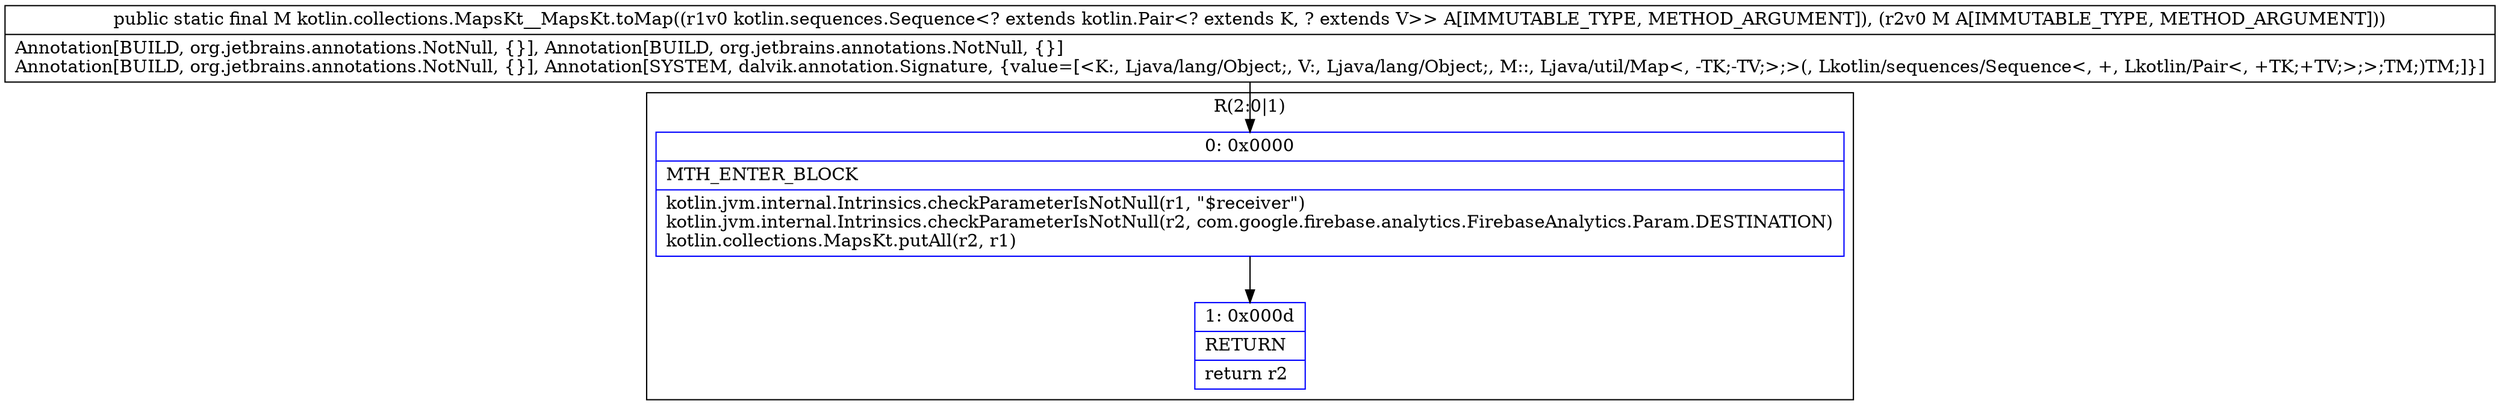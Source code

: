 digraph "CFG forkotlin.collections.MapsKt__MapsKt.toMap(Lkotlin\/sequences\/Sequence;Ljava\/util\/Map;)Ljava\/util\/Map;" {
subgraph cluster_Region_794878054 {
label = "R(2:0|1)";
node [shape=record,color=blue];
Node_0 [shape=record,label="{0\:\ 0x0000|MTH_ENTER_BLOCK\l|kotlin.jvm.internal.Intrinsics.checkParameterIsNotNull(r1, \"$receiver\")\lkotlin.jvm.internal.Intrinsics.checkParameterIsNotNull(r2, com.google.firebase.analytics.FirebaseAnalytics.Param.DESTINATION)\lkotlin.collections.MapsKt.putAll(r2, r1)\l}"];
Node_1 [shape=record,label="{1\:\ 0x000d|RETURN\l|return r2\l}"];
}
MethodNode[shape=record,label="{public static final M kotlin.collections.MapsKt__MapsKt.toMap((r1v0 kotlin.sequences.Sequence\<? extends kotlin.Pair\<? extends K, ? extends V\>\> A[IMMUTABLE_TYPE, METHOD_ARGUMENT]), (r2v0 M A[IMMUTABLE_TYPE, METHOD_ARGUMENT]))  | Annotation[BUILD, org.jetbrains.annotations.NotNull, \{\}], Annotation[BUILD, org.jetbrains.annotations.NotNull, \{\}]\lAnnotation[BUILD, org.jetbrains.annotations.NotNull, \{\}], Annotation[SYSTEM, dalvik.annotation.Signature, \{value=[\<K:, Ljava\/lang\/Object;, V:, Ljava\/lang\/Object;, M::, Ljava\/util\/Map\<, \-TK;\-TV;\>;\>(, Lkotlin\/sequences\/Sequence\<, +, Lkotlin\/Pair\<, +TK;+TV;\>;\>;TM;)TM;]\}]\l}"];
MethodNode -> Node_0;
Node_0 -> Node_1;
}

